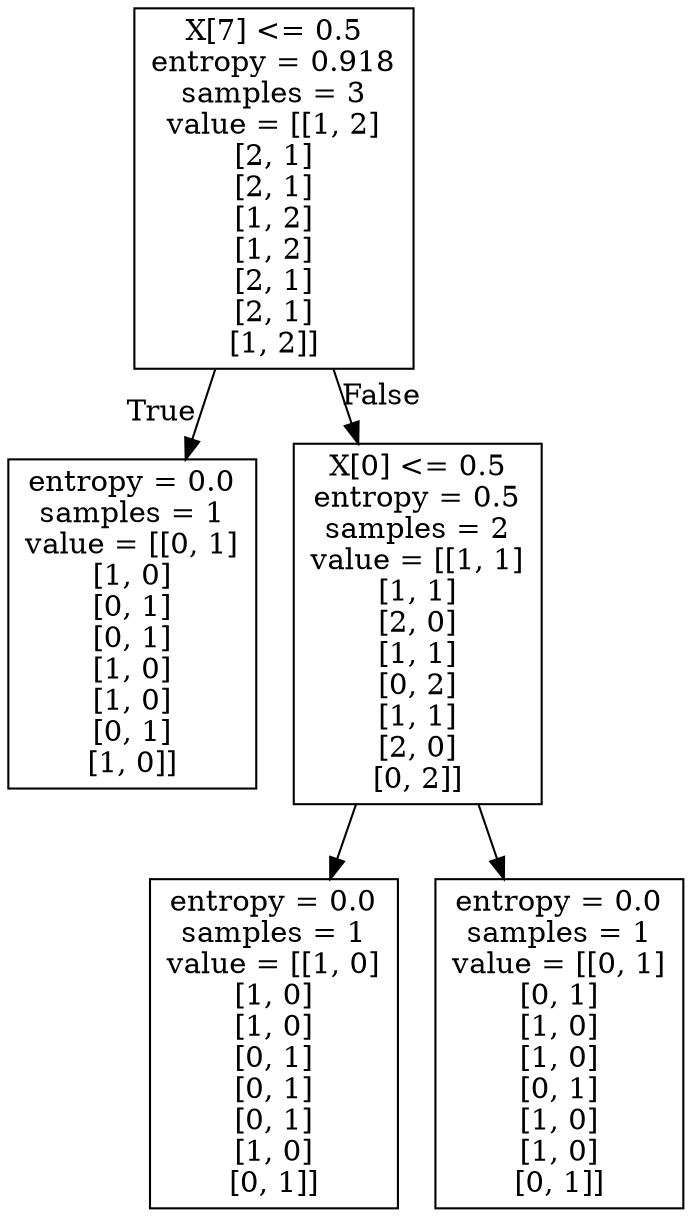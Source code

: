 digraph Tree {
node [shape=box] ;
0 [label="X[7] <= 0.5\nentropy = 0.918\nsamples = 3\nvalue = [[1, 2]\n[2, 1]\n[2, 1]\n[1, 2]\n[1, 2]\n[2, 1]\n[2, 1]\n[1, 2]]"] ;
1 [label="entropy = 0.0\nsamples = 1\nvalue = [[0, 1]\n[1, 0]\n[0, 1]\n[0, 1]\n[1, 0]\n[1, 0]\n[0, 1]\n[1, 0]]"] ;
0 -> 1 [labeldistance=2.5, labelangle=45, headlabel="True"] ;
2 [label="X[0] <= 0.5\nentropy = 0.5\nsamples = 2\nvalue = [[1, 1]\n[1, 1]\n[2, 0]\n[1, 1]\n[0, 2]\n[1, 1]\n[2, 0]\n[0, 2]]"] ;
0 -> 2 [labeldistance=2.5, labelangle=-45, headlabel="False"] ;
3 [label="entropy = 0.0\nsamples = 1\nvalue = [[1, 0]\n[1, 0]\n[1, 0]\n[0, 1]\n[0, 1]\n[0, 1]\n[1, 0]\n[0, 1]]"] ;
2 -> 3 ;
4 [label="entropy = 0.0\nsamples = 1\nvalue = [[0, 1]\n[0, 1]\n[1, 0]\n[1, 0]\n[0, 1]\n[1, 0]\n[1, 0]\n[0, 1]]"] ;
2 -> 4 ;
}